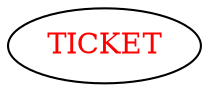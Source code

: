 digraph dependencyGraph {
 concentrate=true;
 ranksep="2.0";
 rankdir="LR"; 
 splines="ortho";
"TICKET" [fontcolor="red"];
}